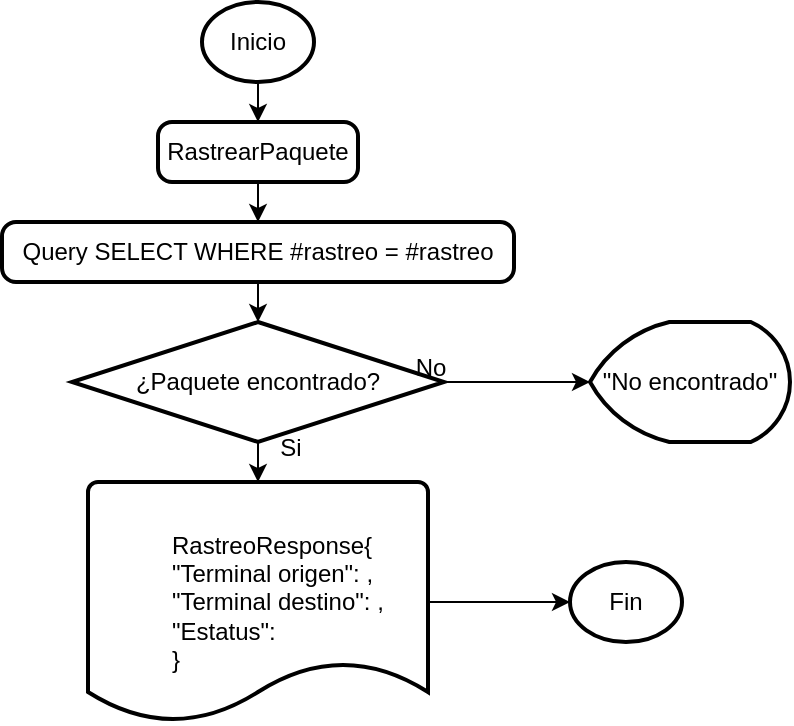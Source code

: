 <mxfile version="24.0.1" type="github">
  <diagram id="C5RBs43oDa-KdzZeNtuy" name="Page-1">
    <mxGraphModel dx="954" dy="600" grid="1" gridSize="10" guides="1" tooltips="1" connect="1" arrows="1" fold="1" page="1" pageScale="1" pageWidth="827" pageHeight="1169" math="0" shadow="0">
      <root>
        <mxCell id="WIyWlLk6GJQsqaUBKTNV-0" />
        <mxCell id="WIyWlLk6GJQsqaUBKTNV-1" parent="WIyWlLk6GJQsqaUBKTNV-0" />
        <mxCell id="vjc5_O9NxNauFmne4AWA-8" style="edgeStyle=orthogonalEdgeStyle;rounded=0;orthogonalLoop=1;jettySize=auto;html=1;exitX=0.5;exitY=1;exitDx=0;exitDy=0;exitPerimeter=0;entryX=0.5;entryY=0;entryDx=0;entryDy=0;" edge="1" parent="WIyWlLk6GJQsqaUBKTNV-1" source="vjc5_O9NxNauFmne4AWA-0" target="vjc5_O9NxNauFmne4AWA-2">
          <mxGeometry relative="1" as="geometry" />
        </mxCell>
        <mxCell id="vjc5_O9NxNauFmne4AWA-0" value="Inicio" style="strokeWidth=2;html=1;shape=mxgraph.flowchart.start_1;whiteSpace=wrap;" vertex="1" parent="WIyWlLk6GJQsqaUBKTNV-1">
          <mxGeometry x="386" y="20" width="56" height="40" as="geometry" />
        </mxCell>
        <mxCell id="vjc5_O9NxNauFmne4AWA-1" value="Fin" style="strokeWidth=2;html=1;shape=mxgraph.flowchart.start_1;whiteSpace=wrap;" vertex="1" parent="WIyWlLk6GJQsqaUBKTNV-1">
          <mxGeometry x="570" y="300" width="56" height="40" as="geometry" />
        </mxCell>
        <mxCell id="vjc5_O9NxNauFmne4AWA-9" style="edgeStyle=orthogonalEdgeStyle;rounded=0;orthogonalLoop=1;jettySize=auto;html=1;exitX=0.5;exitY=1;exitDx=0;exitDy=0;entryX=0.5;entryY=0;entryDx=0;entryDy=0;" edge="1" parent="WIyWlLk6GJQsqaUBKTNV-1" source="vjc5_O9NxNauFmne4AWA-2" target="vjc5_O9NxNauFmne4AWA-3">
          <mxGeometry relative="1" as="geometry" />
        </mxCell>
        <mxCell id="vjc5_O9NxNauFmne4AWA-2" value="RastrearPaquete" style="rounded=1;whiteSpace=wrap;html=1;absoluteArcSize=1;arcSize=14;strokeWidth=2;" vertex="1" parent="WIyWlLk6GJQsqaUBKTNV-1">
          <mxGeometry x="364" y="80" width="100" height="30" as="geometry" />
        </mxCell>
        <mxCell id="vjc5_O9NxNauFmne4AWA-3" value="Query SELECT WHERE #rastreo = #rastreo" style="rounded=1;whiteSpace=wrap;html=1;absoluteArcSize=1;arcSize=14;strokeWidth=2;" vertex="1" parent="WIyWlLk6GJQsqaUBKTNV-1">
          <mxGeometry x="286" y="130" width="256" height="30" as="geometry" />
        </mxCell>
        <mxCell id="vjc5_O9NxNauFmne4AWA-4" value="¿Paquete encontrado?" style="strokeWidth=2;html=1;shape=mxgraph.flowchart.decision;whiteSpace=wrap;" vertex="1" parent="WIyWlLk6GJQsqaUBKTNV-1">
          <mxGeometry x="321" y="180" width="186" height="60" as="geometry" />
        </mxCell>
        <mxCell id="vjc5_O9NxNauFmne4AWA-5" value="&quot;No encontrado&quot;" style="strokeWidth=2;html=1;shape=mxgraph.flowchart.display;whiteSpace=wrap;" vertex="1" parent="WIyWlLk6GJQsqaUBKTNV-1">
          <mxGeometry x="580" y="180" width="100" height="60" as="geometry" />
        </mxCell>
        <mxCell id="vjc5_O9NxNauFmne4AWA-6" style="edgeStyle=orthogonalEdgeStyle;rounded=0;orthogonalLoop=1;jettySize=auto;html=1;exitX=1;exitY=0.5;exitDx=0;exitDy=0;exitPerimeter=0;entryX=0;entryY=0.5;entryDx=0;entryDy=0;entryPerimeter=0;" edge="1" parent="WIyWlLk6GJQsqaUBKTNV-1" source="vjc5_O9NxNauFmne4AWA-4" target="vjc5_O9NxNauFmne4AWA-5">
          <mxGeometry relative="1" as="geometry" />
        </mxCell>
        <mxCell id="vjc5_O9NxNauFmne4AWA-7" value="&lt;blockquote style=&quot;margin: 0 0 0 40px; border: none; padding: 0px;&quot;&gt;&lt;span style=&quot;background-color: initial;&quot;&gt;RastreoResponse{&lt;br&gt;&lt;/span&gt;&lt;span style=&quot;background-color: initial;&quot;&gt;&quot;Terminal origen&quot;: ,&lt;br&gt;&lt;/span&gt;&lt;span style=&quot;background-color: initial;&quot;&gt;&quot;Terminal destino&quot;: ,&lt;/span&gt;&lt;div style=&quot;&quot;&gt;&quot;Estatus&quot;:&amp;nbsp;&lt;/div&gt;&lt;div style=&quot;&quot;&gt;}&lt;/div&gt;&lt;/blockquote&gt;" style="strokeWidth=2;html=1;shape=mxgraph.flowchart.document2;whiteSpace=wrap;size=0.25;align=left;" vertex="1" parent="WIyWlLk6GJQsqaUBKTNV-1">
          <mxGeometry x="329" y="260" width="170" height="120" as="geometry" />
        </mxCell>
        <mxCell id="vjc5_O9NxNauFmne4AWA-10" style="edgeStyle=orthogonalEdgeStyle;rounded=0;orthogonalLoop=1;jettySize=auto;html=1;exitX=0.5;exitY=1;exitDx=0;exitDy=0;entryX=0.5;entryY=0;entryDx=0;entryDy=0;entryPerimeter=0;" edge="1" parent="WIyWlLk6GJQsqaUBKTNV-1" source="vjc5_O9NxNauFmne4AWA-3" target="vjc5_O9NxNauFmne4AWA-4">
          <mxGeometry relative="1" as="geometry" />
        </mxCell>
        <mxCell id="vjc5_O9NxNauFmne4AWA-11" style="edgeStyle=orthogonalEdgeStyle;rounded=0;orthogonalLoop=1;jettySize=auto;html=1;exitX=0.5;exitY=1;exitDx=0;exitDy=0;exitPerimeter=0;entryX=0.5;entryY=0;entryDx=0;entryDy=0;entryPerimeter=0;" edge="1" parent="WIyWlLk6GJQsqaUBKTNV-1" source="vjc5_O9NxNauFmne4AWA-4" target="vjc5_O9NxNauFmne4AWA-7">
          <mxGeometry relative="1" as="geometry" />
        </mxCell>
        <mxCell id="vjc5_O9NxNauFmne4AWA-12" style="edgeStyle=orthogonalEdgeStyle;rounded=0;orthogonalLoop=1;jettySize=auto;html=1;exitX=1;exitY=0.5;exitDx=0;exitDy=0;exitPerimeter=0;entryX=0;entryY=0.5;entryDx=0;entryDy=0;entryPerimeter=0;" edge="1" parent="WIyWlLk6GJQsqaUBKTNV-1" source="vjc5_O9NxNauFmne4AWA-7" target="vjc5_O9NxNauFmne4AWA-1">
          <mxGeometry relative="1" as="geometry" />
        </mxCell>
        <mxCell id="vjc5_O9NxNauFmne4AWA-13" value="Si" style="text;html=1;align=center;verticalAlign=middle;resizable=0;points=[];autosize=1;strokeColor=none;fillColor=none;" vertex="1" parent="WIyWlLk6GJQsqaUBKTNV-1">
          <mxGeometry x="415" y="228" width="30" height="30" as="geometry" />
        </mxCell>
        <mxCell id="vjc5_O9NxNauFmne4AWA-14" value="No" style="text;html=1;align=center;verticalAlign=middle;resizable=0;points=[];autosize=1;strokeColor=none;fillColor=none;" vertex="1" parent="WIyWlLk6GJQsqaUBKTNV-1">
          <mxGeometry x="480" y="188" width="40" height="30" as="geometry" />
        </mxCell>
      </root>
    </mxGraphModel>
  </diagram>
</mxfile>
